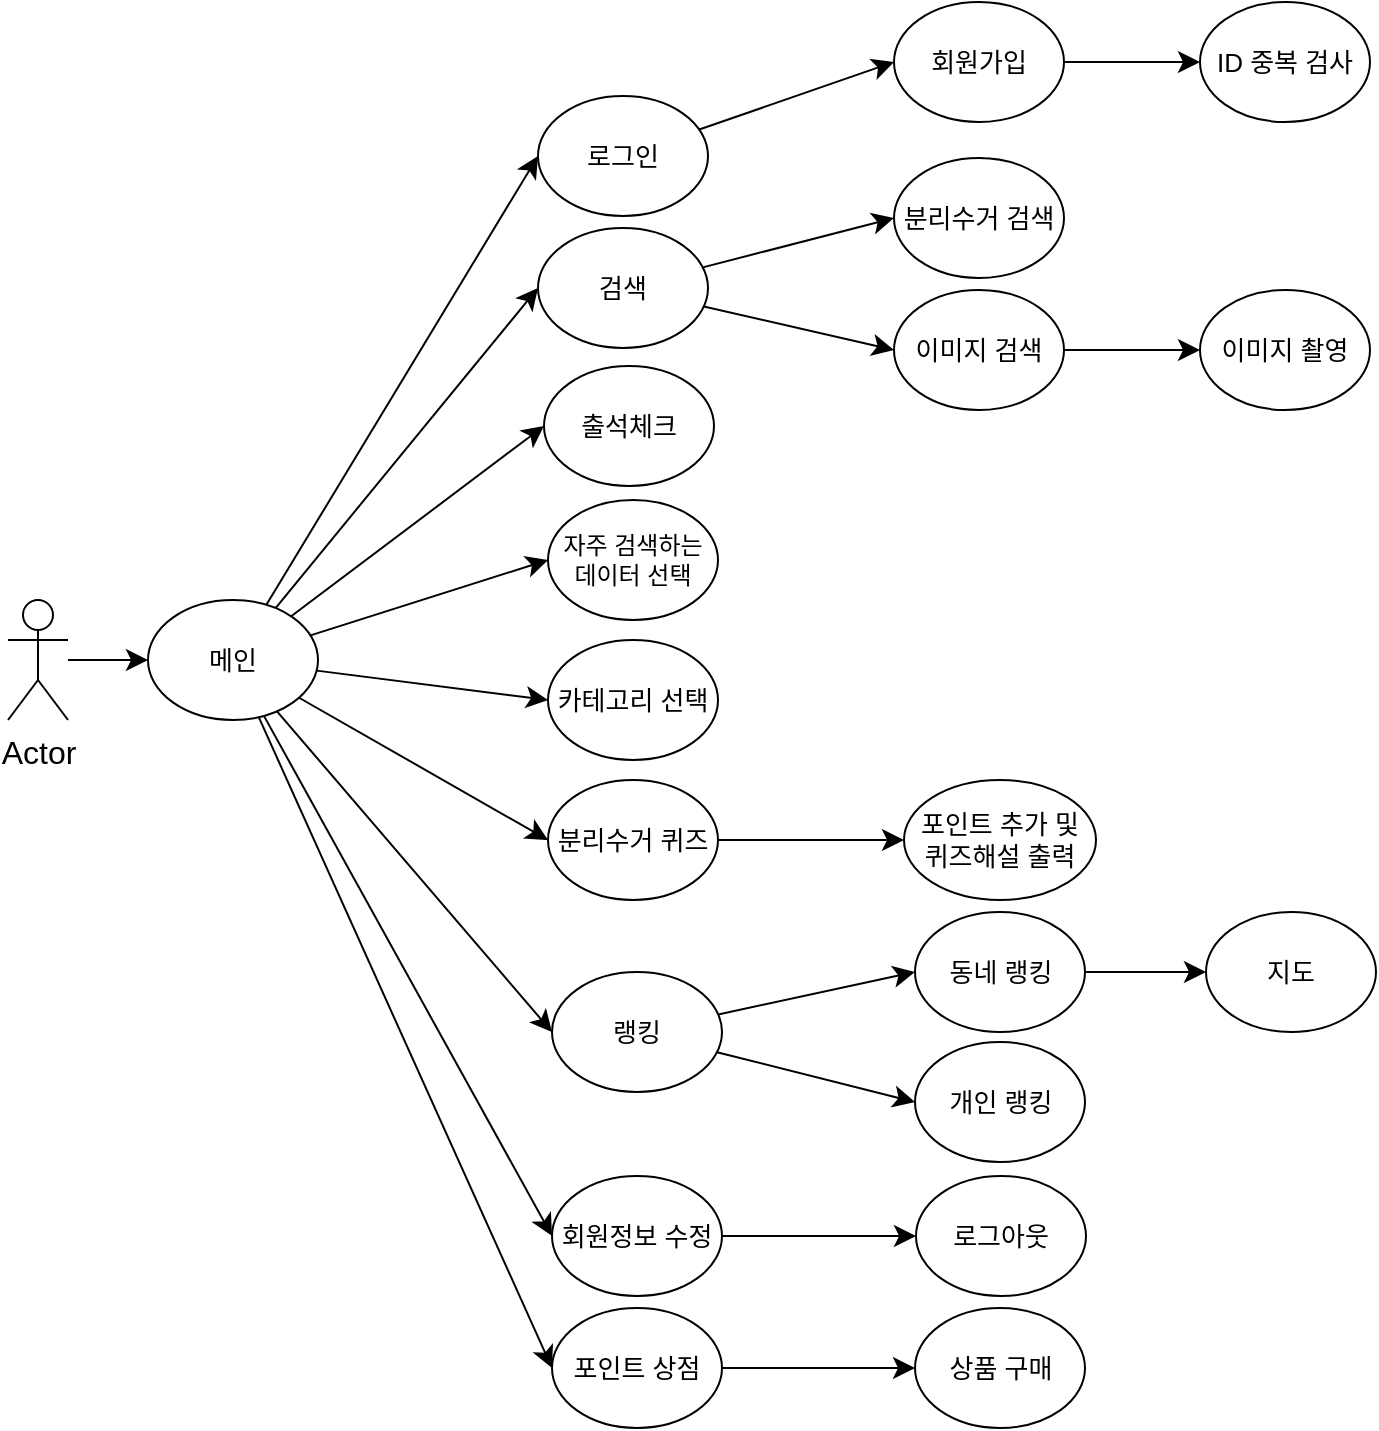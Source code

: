 <mxfile version="22.1.16" type="github">
  <diagram name="페이지-1" id="wxs_Wtr0wxrOdvEkrEwr">
    <mxGraphModel dx="2498" dy="1638" grid="0" gridSize="10" guides="1" tooltips="1" connect="1" arrows="1" fold="1" page="0" pageScale="1" pageWidth="1920" pageHeight="1200" math="0" shadow="0">
      <root>
        <mxCell id="0" />
        <mxCell id="1" parent="0" />
        <mxCell id="itXVkqnYyYkKykjOScgN-53" style="edgeStyle=none;curved=1;rounded=0;orthogonalLoop=1;jettySize=auto;html=1;entryX=0;entryY=0.5;entryDx=0;entryDy=0;fontSize=12;startSize=8;endSize=8;" edge="1" parent="1" source="itXVkqnYyYkKykjOScgN-1" target="itXVkqnYyYkKykjOScgN-5">
          <mxGeometry relative="1" as="geometry" />
        </mxCell>
        <mxCell id="itXVkqnYyYkKykjOScgN-1" value="Actor" style="shape=umlActor;verticalLabelPosition=bottom;verticalAlign=top;html=1;outlineConnect=0;fontSize=16;" vertex="1" parent="1">
          <mxGeometry x="-265" y="120" width="30" height="60" as="geometry" />
        </mxCell>
        <mxCell id="itXVkqnYyYkKykjOScgN-42" style="edgeStyle=none;curved=1;rounded=0;orthogonalLoop=1;jettySize=auto;html=1;entryX=0;entryY=0.5;entryDx=0;entryDy=0;fontSize=12;startSize=8;endSize=8;" edge="1" parent="1" source="itXVkqnYyYkKykjOScgN-3" target="itXVkqnYyYkKykjOScgN-4">
          <mxGeometry relative="1" as="geometry" />
        </mxCell>
        <mxCell id="itXVkqnYyYkKykjOScgN-3" value="회원가입" style="ellipse;whiteSpace=wrap;html=1;fontSize=13;" vertex="1" parent="1">
          <mxGeometry x="178" y="-179" width="85" height="60" as="geometry" />
        </mxCell>
        <mxCell id="itXVkqnYyYkKykjOScgN-4" value="ID 중복 검사" style="ellipse;whiteSpace=wrap;html=1;fontSize=13;" vertex="1" parent="1">
          <mxGeometry x="331" y="-179" width="85" height="60" as="geometry" />
        </mxCell>
        <mxCell id="itXVkqnYyYkKykjOScgN-32" style="edgeStyle=none;curved=1;rounded=0;orthogonalLoop=1;jettySize=auto;html=1;entryX=0;entryY=0.5;entryDx=0;entryDy=0;fontSize=12;startSize=8;endSize=8;" edge="1" parent="1" source="itXVkqnYyYkKykjOScgN-5" target="itXVkqnYyYkKykjOScgN-16">
          <mxGeometry relative="1" as="geometry" />
        </mxCell>
        <mxCell id="itXVkqnYyYkKykjOScgN-33" style="edgeStyle=none;curved=1;rounded=0;orthogonalLoop=1;jettySize=auto;html=1;entryX=0;entryY=0.5;entryDx=0;entryDy=0;fontSize=12;startSize=8;endSize=8;" edge="1" parent="1" source="itXVkqnYyYkKykjOScgN-5" target="itXVkqnYyYkKykjOScgN-17">
          <mxGeometry relative="1" as="geometry" />
        </mxCell>
        <mxCell id="itXVkqnYyYkKykjOScgN-34" style="edgeStyle=none;curved=1;rounded=0;orthogonalLoop=1;jettySize=auto;html=1;entryX=0;entryY=0.5;entryDx=0;entryDy=0;fontSize=12;startSize=8;endSize=8;" edge="1" parent="1" source="itXVkqnYyYkKykjOScgN-5" target="itXVkqnYyYkKykjOScgN-20">
          <mxGeometry relative="1" as="geometry" />
        </mxCell>
        <mxCell id="itXVkqnYyYkKykjOScgN-35" style="edgeStyle=none;curved=1;rounded=0;orthogonalLoop=1;jettySize=auto;html=1;entryX=0;entryY=0.5;entryDx=0;entryDy=0;fontSize=12;startSize=8;endSize=8;" edge="1" parent="1" source="itXVkqnYyYkKykjOScgN-5" target="itXVkqnYyYkKykjOScgN-14">
          <mxGeometry relative="1" as="geometry" />
        </mxCell>
        <mxCell id="itXVkqnYyYkKykjOScgN-36" style="edgeStyle=none;curved=1;rounded=0;orthogonalLoop=1;jettySize=auto;html=1;entryX=0;entryY=0.5;entryDx=0;entryDy=0;fontSize=12;startSize=8;endSize=8;" edge="1" parent="1" source="itXVkqnYyYkKykjOScgN-5" target="itXVkqnYyYkKykjOScgN-13">
          <mxGeometry relative="1" as="geometry" />
        </mxCell>
        <mxCell id="itXVkqnYyYkKykjOScgN-37" style="edgeStyle=none;curved=1;rounded=0;orthogonalLoop=1;jettySize=auto;html=1;entryX=0;entryY=0.5;entryDx=0;entryDy=0;fontSize=12;startSize=8;endSize=8;" edge="1" parent="1" source="itXVkqnYyYkKykjOScgN-5" target="itXVkqnYyYkKykjOScgN-8">
          <mxGeometry relative="1" as="geometry" />
        </mxCell>
        <mxCell id="itXVkqnYyYkKykjOScgN-38" style="edgeStyle=none;curved=1;rounded=0;orthogonalLoop=1;jettySize=auto;html=1;entryX=0;entryY=0.5;entryDx=0;entryDy=0;fontSize=12;startSize=8;endSize=8;" edge="1" parent="1" source="itXVkqnYyYkKykjOScgN-5" target="itXVkqnYyYkKykjOScgN-15">
          <mxGeometry relative="1" as="geometry" />
        </mxCell>
        <mxCell id="itXVkqnYyYkKykjOScgN-39" style="edgeStyle=none;curved=1;rounded=0;orthogonalLoop=1;jettySize=auto;html=1;entryX=0;entryY=0.5;entryDx=0;entryDy=0;fontSize=12;startSize=8;endSize=8;" edge="1" parent="1" source="itXVkqnYyYkKykjOScgN-5" target="itXVkqnYyYkKykjOScgN-27">
          <mxGeometry relative="1" as="geometry" />
        </mxCell>
        <mxCell id="itXVkqnYyYkKykjOScgN-40" style="edgeStyle=none;curved=1;rounded=0;orthogonalLoop=1;jettySize=auto;html=1;entryX=0;entryY=0.5;entryDx=0;entryDy=0;fontSize=12;startSize=8;endSize=8;" edge="1" parent="1" source="itXVkqnYyYkKykjOScgN-5" target="itXVkqnYyYkKykjOScgN-25">
          <mxGeometry relative="1" as="geometry" />
        </mxCell>
        <mxCell id="itXVkqnYyYkKykjOScgN-5" value="메인" style="ellipse;whiteSpace=wrap;html=1;fontSize=13;" vertex="1" parent="1">
          <mxGeometry x="-195" y="120" width="85" height="60" as="geometry" />
        </mxCell>
        <mxCell id="itXVkqnYyYkKykjOScgN-6" value="로그아웃" style="ellipse;whiteSpace=wrap;html=1;fontSize=13;" vertex="1" parent="1">
          <mxGeometry x="189" y="408" width="85" height="60" as="geometry" />
        </mxCell>
        <mxCell id="itXVkqnYyYkKykjOScgN-7" value="분리수거 검색" style="ellipse;whiteSpace=wrap;html=1;fontSize=13;" vertex="1" parent="1">
          <mxGeometry x="178" y="-101" width="85" height="60" as="geometry" />
        </mxCell>
        <mxCell id="itXVkqnYyYkKykjOScgN-8" value="자주 검색하는 데이터 선택" style="ellipse;whiteSpace=wrap;html=1;fontSize=12;" vertex="1" parent="1">
          <mxGeometry x="5" y="70" width="85" height="60" as="geometry" />
        </mxCell>
        <mxCell id="itXVkqnYyYkKykjOScgN-10" value="이미지 촬영" style="ellipse;whiteSpace=wrap;html=1;fontSize=13;" vertex="1" parent="1">
          <mxGeometry x="331" y="-35" width="85" height="60" as="geometry" />
        </mxCell>
        <mxCell id="itXVkqnYyYkKykjOScgN-50" style="edgeStyle=none;curved=1;rounded=0;orthogonalLoop=1;jettySize=auto;html=1;fontSize=12;startSize=8;endSize=8;" edge="1" parent="1" source="itXVkqnYyYkKykjOScgN-11" target="itXVkqnYyYkKykjOScgN-26">
          <mxGeometry relative="1" as="geometry" />
        </mxCell>
        <mxCell id="itXVkqnYyYkKykjOScgN-11" value="동네 랭킹" style="ellipse;whiteSpace=wrap;html=1;fontSize=13;" vertex="1" parent="1">
          <mxGeometry x="188.5" y="276" width="85" height="60" as="geometry" />
        </mxCell>
        <mxCell id="itXVkqnYyYkKykjOScgN-12" value="개인 랭킹" style="ellipse;whiteSpace=wrap;html=1;fontSize=13;" vertex="1" parent="1">
          <mxGeometry x="188.5" y="341" width="85" height="60" as="geometry" />
        </mxCell>
        <mxCell id="itXVkqnYyYkKykjOScgN-13" value="카테고리 선택" style="ellipse;whiteSpace=wrap;html=1;fontSize=13;" vertex="1" parent="1">
          <mxGeometry x="5" y="140" width="85" height="60" as="geometry" />
        </mxCell>
        <mxCell id="itXVkqnYyYkKykjOScgN-47" style="edgeStyle=none;curved=1;rounded=0;orthogonalLoop=1;jettySize=auto;html=1;entryX=0;entryY=0.5;entryDx=0;entryDy=0;fontSize=12;startSize=8;endSize=8;" edge="1" parent="1" source="itXVkqnYyYkKykjOScgN-14" target="itXVkqnYyYkKykjOScgN-29">
          <mxGeometry relative="1" as="geometry" />
        </mxCell>
        <mxCell id="itXVkqnYyYkKykjOScgN-14" value="분리수거 퀴즈" style="ellipse;whiteSpace=wrap;html=1;fontSize=13;" vertex="1" parent="1">
          <mxGeometry x="5" y="210" width="85" height="60" as="geometry" />
        </mxCell>
        <mxCell id="itXVkqnYyYkKykjOScgN-15" value="출석체크" style="ellipse;whiteSpace=wrap;html=1;fontSize=13;" vertex="1" parent="1">
          <mxGeometry x="3" y="3" width="85" height="60" as="geometry" />
        </mxCell>
        <mxCell id="itXVkqnYyYkKykjOScgN-52" style="edgeStyle=none;curved=1;rounded=0;orthogonalLoop=1;jettySize=auto;html=1;entryX=0;entryY=0.5;entryDx=0;entryDy=0;fontSize=12;startSize=8;endSize=8;" edge="1" parent="1" source="itXVkqnYyYkKykjOScgN-16" target="itXVkqnYyYkKykjOScgN-31">
          <mxGeometry relative="1" as="geometry" />
        </mxCell>
        <mxCell id="itXVkqnYyYkKykjOScgN-16" value="포인트 상점" style="ellipse;whiteSpace=wrap;html=1;fontSize=13;" vertex="1" parent="1">
          <mxGeometry x="7" y="474" width="85" height="60" as="geometry" />
        </mxCell>
        <mxCell id="itXVkqnYyYkKykjOScgN-51" style="edgeStyle=none;curved=1;rounded=0;orthogonalLoop=1;jettySize=auto;html=1;entryX=0;entryY=0.5;entryDx=0;entryDy=0;fontSize=12;startSize=8;endSize=8;" edge="1" parent="1" source="itXVkqnYyYkKykjOScgN-17" target="itXVkqnYyYkKykjOScgN-6">
          <mxGeometry relative="1" as="geometry" />
        </mxCell>
        <mxCell id="itXVkqnYyYkKykjOScgN-17" value="회원정보 수정" style="ellipse;whiteSpace=wrap;html=1;fontSize=13;" vertex="1" parent="1">
          <mxGeometry x="7" y="408" width="85" height="60" as="geometry" />
        </mxCell>
        <mxCell id="itXVkqnYyYkKykjOScgN-48" style="edgeStyle=none;curved=1;rounded=0;orthogonalLoop=1;jettySize=auto;html=1;entryX=0;entryY=0.5;entryDx=0;entryDy=0;fontSize=12;startSize=8;endSize=8;" edge="1" parent="1" source="itXVkqnYyYkKykjOScgN-20" target="itXVkqnYyYkKykjOScgN-11">
          <mxGeometry relative="1" as="geometry" />
        </mxCell>
        <mxCell id="itXVkqnYyYkKykjOScgN-49" style="edgeStyle=none;curved=1;rounded=0;orthogonalLoop=1;jettySize=auto;html=1;entryX=0;entryY=0.5;entryDx=0;entryDy=0;fontSize=12;startSize=8;endSize=8;" edge="1" parent="1" source="itXVkqnYyYkKykjOScgN-20" target="itXVkqnYyYkKykjOScgN-12">
          <mxGeometry relative="1" as="geometry" />
        </mxCell>
        <mxCell id="itXVkqnYyYkKykjOScgN-20" value="랭킹" style="ellipse;whiteSpace=wrap;html=1;fontSize=13;" vertex="1" parent="1">
          <mxGeometry x="7" y="306" width="85" height="60" as="geometry" />
        </mxCell>
        <mxCell id="itXVkqnYyYkKykjOScgN-41" style="edgeStyle=none;curved=1;rounded=0;orthogonalLoop=1;jettySize=auto;html=1;entryX=0;entryY=0.5;entryDx=0;entryDy=0;fontSize=12;startSize=8;endSize=8;" edge="1" parent="1" source="itXVkqnYyYkKykjOScgN-25" target="itXVkqnYyYkKykjOScgN-3">
          <mxGeometry relative="1" as="geometry" />
        </mxCell>
        <mxCell id="itXVkqnYyYkKykjOScgN-25" value="로그인" style="ellipse;whiteSpace=wrap;html=1;fontSize=13;" vertex="1" parent="1">
          <mxGeometry y="-132" width="85" height="60" as="geometry" />
        </mxCell>
        <mxCell id="itXVkqnYyYkKykjOScgN-26" value="지도" style="ellipse;whiteSpace=wrap;html=1;fontSize=13;" vertex="1" parent="1">
          <mxGeometry x="334" y="276" width="85" height="60" as="geometry" />
        </mxCell>
        <mxCell id="itXVkqnYyYkKykjOScgN-43" style="edgeStyle=none;curved=1;rounded=0;orthogonalLoop=1;jettySize=auto;html=1;entryX=0;entryY=0.5;entryDx=0;entryDy=0;fontSize=12;startSize=8;endSize=8;" edge="1" parent="1" source="itXVkqnYyYkKykjOScgN-27" target="itXVkqnYyYkKykjOScgN-7">
          <mxGeometry relative="1" as="geometry" />
        </mxCell>
        <mxCell id="itXVkqnYyYkKykjOScgN-44" style="edgeStyle=none;curved=1;rounded=0;orthogonalLoop=1;jettySize=auto;html=1;entryX=0;entryY=0.5;entryDx=0;entryDy=0;fontSize=12;startSize=8;endSize=8;" edge="1" parent="1" source="itXVkqnYyYkKykjOScgN-27" target="itXVkqnYyYkKykjOScgN-28">
          <mxGeometry relative="1" as="geometry" />
        </mxCell>
        <mxCell id="itXVkqnYyYkKykjOScgN-27" value="검색" style="ellipse;whiteSpace=wrap;html=1;fontSize=13;" vertex="1" parent="1">
          <mxGeometry y="-66" width="85" height="60" as="geometry" />
        </mxCell>
        <mxCell id="itXVkqnYyYkKykjOScgN-45" style="edgeStyle=none;curved=1;rounded=0;orthogonalLoop=1;jettySize=auto;html=1;entryX=0;entryY=0.5;entryDx=0;entryDy=0;fontSize=12;startSize=8;endSize=8;" edge="1" parent="1" source="itXVkqnYyYkKykjOScgN-28" target="itXVkqnYyYkKykjOScgN-10">
          <mxGeometry relative="1" as="geometry" />
        </mxCell>
        <mxCell id="itXVkqnYyYkKykjOScgN-28" value="이미지 검색" style="ellipse;whiteSpace=wrap;html=1;fontSize=13;" vertex="1" parent="1">
          <mxGeometry x="178" y="-35" width="85" height="60" as="geometry" />
        </mxCell>
        <mxCell id="itXVkqnYyYkKykjOScgN-29" value="포인트 추가 및 퀴즈해설 출력" style="ellipse;whiteSpace=wrap;html=1;fontSize=13;" vertex="1" parent="1">
          <mxGeometry x="183" y="210" width="96" height="60" as="geometry" />
        </mxCell>
        <mxCell id="itXVkqnYyYkKykjOScgN-31" value="상품 구매" style="ellipse;whiteSpace=wrap;html=1;fontSize=13;" vertex="1" parent="1">
          <mxGeometry x="188.5" y="474" width="85" height="60" as="geometry" />
        </mxCell>
      </root>
    </mxGraphModel>
  </diagram>
</mxfile>
